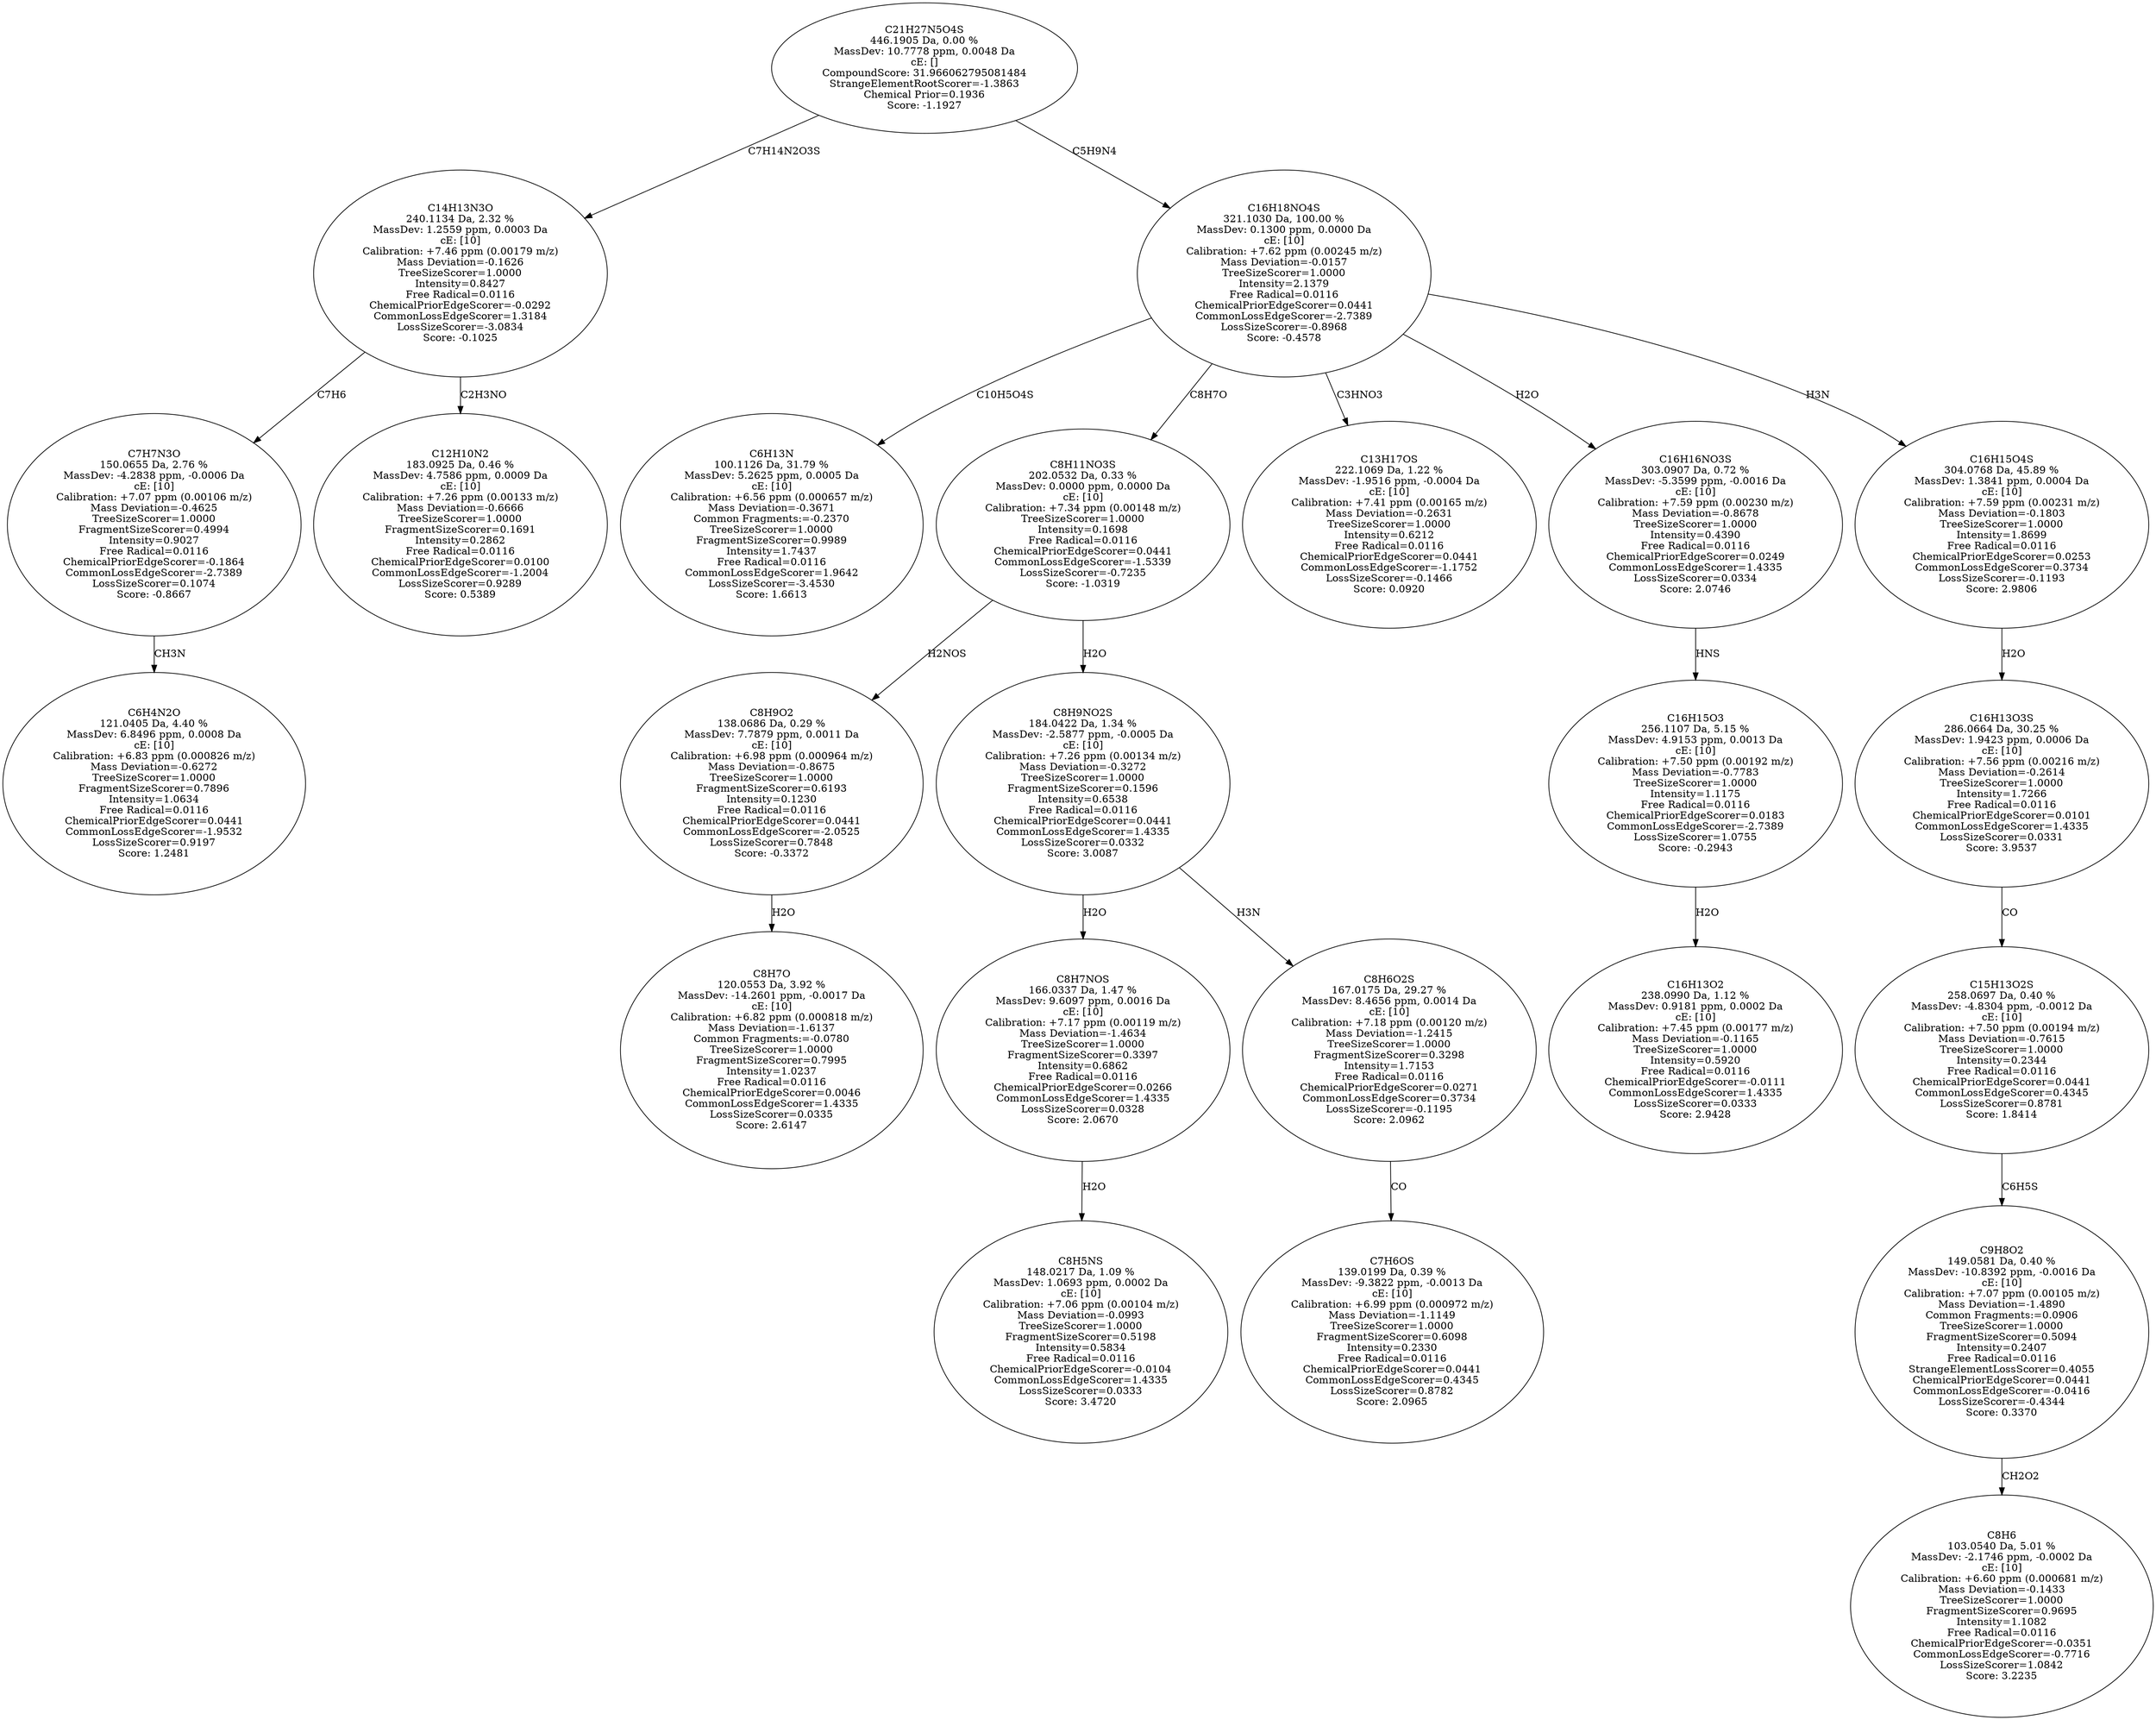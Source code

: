 strict digraph {
v1 [label="C6H4N2O\n121.0405 Da, 4.40 %\nMassDev: 6.8496 ppm, 0.0008 Da\ncE: [10]\nCalibration: +6.83 ppm (0.000826 m/z)\nMass Deviation=-0.6272\nTreeSizeScorer=1.0000\nFragmentSizeScorer=0.7896\nIntensity=1.0634\nFree Radical=0.0116\nChemicalPriorEdgeScorer=0.0441\nCommonLossEdgeScorer=-1.9532\nLossSizeScorer=0.9197\nScore: 1.2481"];
v2 [label="C7H7N3O\n150.0655 Da, 2.76 %\nMassDev: -4.2838 ppm, -0.0006 Da\ncE: [10]\nCalibration: +7.07 ppm (0.00106 m/z)\nMass Deviation=-0.4625\nTreeSizeScorer=1.0000\nFragmentSizeScorer=0.4994\nIntensity=0.9027\nFree Radical=0.0116\nChemicalPriorEdgeScorer=-0.1864\nCommonLossEdgeScorer=-2.7389\nLossSizeScorer=0.1074\nScore: -0.8667"];
v3 [label="C12H10N2\n183.0925 Da, 0.46 %\nMassDev: 4.7586 ppm, 0.0009 Da\ncE: [10]\nCalibration: +7.26 ppm (0.00133 m/z)\nMass Deviation=-0.6666\nTreeSizeScorer=1.0000\nFragmentSizeScorer=0.1691\nIntensity=0.2862\nFree Radical=0.0116\nChemicalPriorEdgeScorer=0.0100\nCommonLossEdgeScorer=-1.2004\nLossSizeScorer=0.9289\nScore: 0.5389"];
v4 [label="C14H13N3O\n240.1134 Da, 2.32 %\nMassDev: 1.2559 ppm, 0.0003 Da\ncE: [10]\nCalibration: +7.46 ppm (0.00179 m/z)\nMass Deviation=-0.1626\nTreeSizeScorer=1.0000\nIntensity=0.8427\nFree Radical=0.0116\nChemicalPriorEdgeScorer=-0.0292\nCommonLossEdgeScorer=1.3184\nLossSizeScorer=-3.0834\nScore: -0.1025"];
v5 [label="C6H13N\n100.1126 Da, 31.79 %\nMassDev: 5.2625 ppm, 0.0005 Da\ncE: [10]\nCalibration: +6.56 ppm (0.000657 m/z)\nMass Deviation=-0.3671\nCommon Fragments:=-0.2370\nTreeSizeScorer=1.0000\nFragmentSizeScorer=0.9989\nIntensity=1.7437\nFree Radical=0.0116\nCommonLossEdgeScorer=1.9642\nLossSizeScorer=-3.4530\nScore: 1.6613"];
v6 [label="C8H7O\n120.0553 Da, 3.92 %\nMassDev: -14.2601 ppm, -0.0017 Da\ncE: [10]\nCalibration: +6.82 ppm (0.000818 m/z)\nMass Deviation=-1.6137\nCommon Fragments:=-0.0780\nTreeSizeScorer=1.0000\nFragmentSizeScorer=0.7995\nIntensity=1.0237\nFree Radical=0.0116\nChemicalPriorEdgeScorer=0.0046\nCommonLossEdgeScorer=1.4335\nLossSizeScorer=0.0335\nScore: 2.6147"];
v7 [label="C8H9O2\n138.0686 Da, 0.29 %\nMassDev: 7.7879 ppm, 0.0011 Da\ncE: [10]\nCalibration: +6.98 ppm (0.000964 m/z)\nMass Deviation=-0.8675\nTreeSizeScorer=1.0000\nFragmentSizeScorer=0.6193\nIntensity=0.1230\nFree Radical=0.0116\nChemicalPriorEdgeScorer=0.0441\nCommonLossEdgeScorer=-2.0525\nLossSizeScorer=0.7848\nScore: -0.3372"];
v8 [label="C8H5NS\n148.0217 Da, 1.09 %\nMassDev: 1.0693 ppm, 0.0002 Da\ncE: [10]\nCalibration: +7.06 ppm (0.00104 m/z)\nMass Deviation=-0.0993\nTreeSizeScorer=1.0000\nFragmentSizeScorer=0.5198\nIntensity=0.5834\nFree Radical=0.0116\nChemicalPriorEdgeScorer=-0.0104\nCommonLossEdgeScorer=1.4335\nLossSizeScorer=0.0333\nScore: 3.4720"];
v9 [label="C8H7NOS\n166.0337 Da, 1.47 %\nMassDev: 9.6097 ppm, 0.0016 Da\ncE: [10]\nCalibration: +7.17 ppm (0.00119 m/z)\nMass Deviation=-1.4634\nTreeSizeScorer=1.0000\nFragmentSizeScorer=0.3397\nIntensity=0.6862\nFree Radical=0.0116\nChemicalPriorEdgeScorer=0.0266\nCommonLossEdgeScorer=1.4335\nLossSizeScorer=0.0328\nScore: 2.0670"];
v10 [label="C7H6OS\n139.0199 Da, 0.39 %\nMassDev: -9.3822 ppm, -0.0013 Da\ncE: [10]\nCalibration: +6.99 ppm (0.000972 m/z)\nMass Deviation=-1.1149\nTreeSizeScorer=1.0000\nFragmentSizeScorer=0.6098\nIntensity=0.2330\nFree Radical=0.0116\nChemicalPriorEdgeScorer=0.0441\nCommonLossEdgeScorer=0.4345\nLossSizeScorer=0.8782\nScore: 2.0965"];
v11 [label="C8H6O2S\n167.0175 Da, 29.27 %\nMassDev: 8.4656 ppm, 0.0014 Da\ncE: [10]\nCalibration: +7.18 ppm (0.00120 m/z)\nMass Deviation=-1.2415\nTreeSizeScorer=1.0000\nFragmentSizeScorer=0.3298\nIntensity=1.7153\nFree Radical=0.0116\nChemicalPriorEdgeScorer=0.0271\nCommonLossEdgeScorer=0.3734\nLossSizeScorer=-0.1195\nScore: 2.0962"];
v12 [label="C8H9NO2S\n184.0422 Da, 1.34 %\nMassDev: -2.5877 ppm, -0.0005 Da\ncE: [10]\nCalibration: +7.26 ppm (0.00134 m/z)\nMass Deviation=-0.3272\nTreeSizeScorer=1.0000\nFragmentSizeScorer=0.1596\nIntensity=0.6538\nFree Radical=0.0116\nChemicalPriorEdgeScorer=0.0441\nCommonLossEdgeScorer=1.4335\nLossSizeScorer=0.0332\nScore: 3.0087"];
v13 [label="C8H11NO3S\n202.0532 Da, 0.33 %\nMassDev: 0.0000 ppm, 0.0000 Da\ncE: [10]\nCalibration: +7.34 ppm (0.00148 m/z)\nTreeSizeScorer=1.0000\nIntensity=0.1698\nFree Radical=0.0116\nChemicalPriorEdgeScorer=0.0441\nCommonLossEdgeScorer=-1.5339\nLossSizeScorer=-0.7235\nScore: -1.0319"];
v14 [label="C13H17OS\n222.1069 Da, 1.22 %\nMassDev: -1.9516 ppm, -0.0004 Da\ncE: [10]\nCalibration: +7.41 ppm (0.00165 m/z)\nMass Deviation=-0.2631\nTreeSizeScorer=1.0000\nIntensity=0.6212\nFree Radical=0.0116\nChemicalPriorEdgeScorer=0.0441\nCommonLossEdgeScorer=-1.1752\nLossSizeScorer=-0.1466\nScore: 0.0920"];
v15 [label="C16H13O2\n238.0990 Da, 1.12 %\nMassDev: 0.9181 ppm, 0.0002 Da\ncE: [10]\nCalibration: +7.45 ppm (0.00177 m/z)\nMass Deviation=-0.1165\nTreeSizeScorer=1.0000\nIntensity=0.5920\nFree Radical=0.0116\nChemicalPriorEdgeScorer=-0.0111\nCommonLossEdgeScorer=1.4335\nLossSizeScorer=0.0333\nScore: 2.9428"];
v16 [label="C16H15O3\n256.1107 Da, 5.15 %\nMassDev: 4.9153 ppm, 0.0013 Da\ncE: [10]\nCalibration: +7.50 ppm (0.00192 m/z)\nMass Deviation=-0.7783\nTreeSizeScorer=1.0000\nIntensity=1.1175\nFree Radical=0.0116\nChemicalPriorEdgeScorer=0.0183\nCommonLossEdgeScorer=-2.7389\nLossSizeScorer=1.0755\nScore: -0.2943"];
v17 [label="C16H16NO3S\n303.0907 Da, 0.72 %\nMassDev: -5.3599 ppm, -0.0016 Da\ncE: [10]\nCalibration: +7.59 ppm (0.00230 m/z)\nMass Deviation=-0.8678\nTreeSizeScorer=1.0000\nIntensity=0.4390\nFree Radical=0.0116\nChemicalPriorEdgeScorer=0.0249\nCommonLossEdgeScorer=1.4335\nLossSizeScorer=0.0334\nScore: 2.0746"];
v18 [label="C8H6\n103.0540 Da, 5.01 %\nMassDev: -2.1746 ppm, -0.0002 Da\ncE: [10]\nCalibration: +6.60 ppm (0.000681 m/z)\nMass Deviation=-0.1433\nTreeSizeScorer=1.0000\nFragmentSizeScorer=0.9695\nIntensity=1.1082\nFree Radical=0.0116\nChemicalPriorEdgeScorer=-0.0351\nCommonLossEdgeScorer=-0.7716\nLossSizeScorer=1.0842\nScore: 3.2235"];
v19 [label="C9H8O2\n149.0581 Da, 0.40 %\nMassDev: -10.8392 ppm, -0.0016 Da\ncE: [10]\nCalibration: +7.07 ppm (0.00105 m/z)\nMass Deviation=-1.4890\nCommon Fragments:=0.0906\nTreeSizeScorer=1.0000\nFragmentSizeScorer=0.5094\nIntensity=0.2407\nFree Radical=0.0116\nStrangeElementLossScorer=0.4055\nChemicalPriorEdgeScorer=0.0441\nCommonLossEdgeScorer=-0.0416\nLossSizeScorer=-0.4344\nScore: 0.3370"];
v20 [label="C15H13O2S\n258.0697 Da, 0.40 %\nMassDev: -4.8304 ppm, -0.0012 Da\ncE: [10]\nCalibration: +7.50 ppm (0.00194 m/z)\nMass Deviation=-0.7615\nTreeSizeScorer=1.0000\nIntensity=0.2344\nFree Radical=0.0116\nChemicalPriorEdgeScorer=0.0441\nCommonLossEdgeScorer=0.4345\nLossSizeScorer=0.8781\nScore: 1.8414"];
v21 [label="C16H13O3S\n286.0664 Da, 30.25 %\nMassDev: 1.9423 ppm, 0.0006 Da\ncE: [10]\nCalibration: +7.56 ppm (0.00216 m/z)\nMass Deviation=-0.2614\nTreeSizeScorer=1.0000\nIntensity=1.7266\nFree Radical=0.0116\nChemicalPriorEdgeScorer=0.0101\nCommonLossEdgeScorer=1.4335\nLossSizeScorer=0.0331\nScore: 3.9537"];
v22 [label="C16H15O4S\n304.0768 Da, 45.89 %\nMassDev: 1.3841 ppm, 0.0004 Da\ncE: [10]\nCalibration: +7.59 ppm (0.00231 m/z)\nMass Deviation=-0.1803\nTreeSizeScorer=1.0000\nIntensity=1.8699\nFree Radical=0.0116\nChemicalPriorEdgeScorer=0.0253\nCommonLossEdgeScorer=0.3734\nLossSizeScorer=-0.1193\nScore: 2.9806"];
v23 [label="C16H18NO4S\n321.1030 Da, 100.00 %\nMassDev: 0.1300 ppm, 0.0000 Da\ncE: [10]\nCalibration: +7.62 ppm (0.00245 m/z)\nMass Deviation=-0.0157\nTreeSizeScorer=1.0000\nIntensity=2.1379\nFree Radical=0.0116\nChemicalPriorEdgeScorer=0.0441\nCommonLossEdgeScorer=-2.7389\nLossSizeScorer=-0.8968\nScore: -0.4578"];
v24 [label="C21H27N5O4S\n446.1905 Da, 0.00 %\nMassDev: 10.7778 ppm, 0.0048 Da\ncE: []\nCompoundScore: 31.966062795081484\nStrangeElementRootScorer=-1.3863\nChemical Prior=0.1936\nScore: -1.1927"];
v2 -> v1 [label="CH3N"];
v4 -> v2 [label="C7H6"];
v4 -> v3 [label="C2H3NO"];
v24 -> v4 [label="C7H14N2O3S"];
v23 -> v5 [label="C10H5O4S"];
v7 -> v6 [label="H2O"];
v13 -> v7 [label="H2NOS"];
v9 -> v8 [label="H2O"];
v12 -> v9 [label="H2O"];
v11 -> v10 [label="CO"];
v12 -> v11 [label="H3N"];
v13 -> v12 [label="H2O"];
v23 -> v13 [label="C8H7O"];
v23 -> v14 [label="C3HNO3"];
v16 -> v15 [label="H2O"];
v17 -> v16 [label="HNS"];
v23 -> v17 [label="H2O"];
v19 -> v18 [label="CH2O2"];
v20 -> v19 [label="C6H5S"];
v21 -> v20 [label="CO"];
v22 -> v21 [label="H2O"];
v23 -> v22 [label="H3N"];
v24 -> v23 [label="C5H9N4"];
}